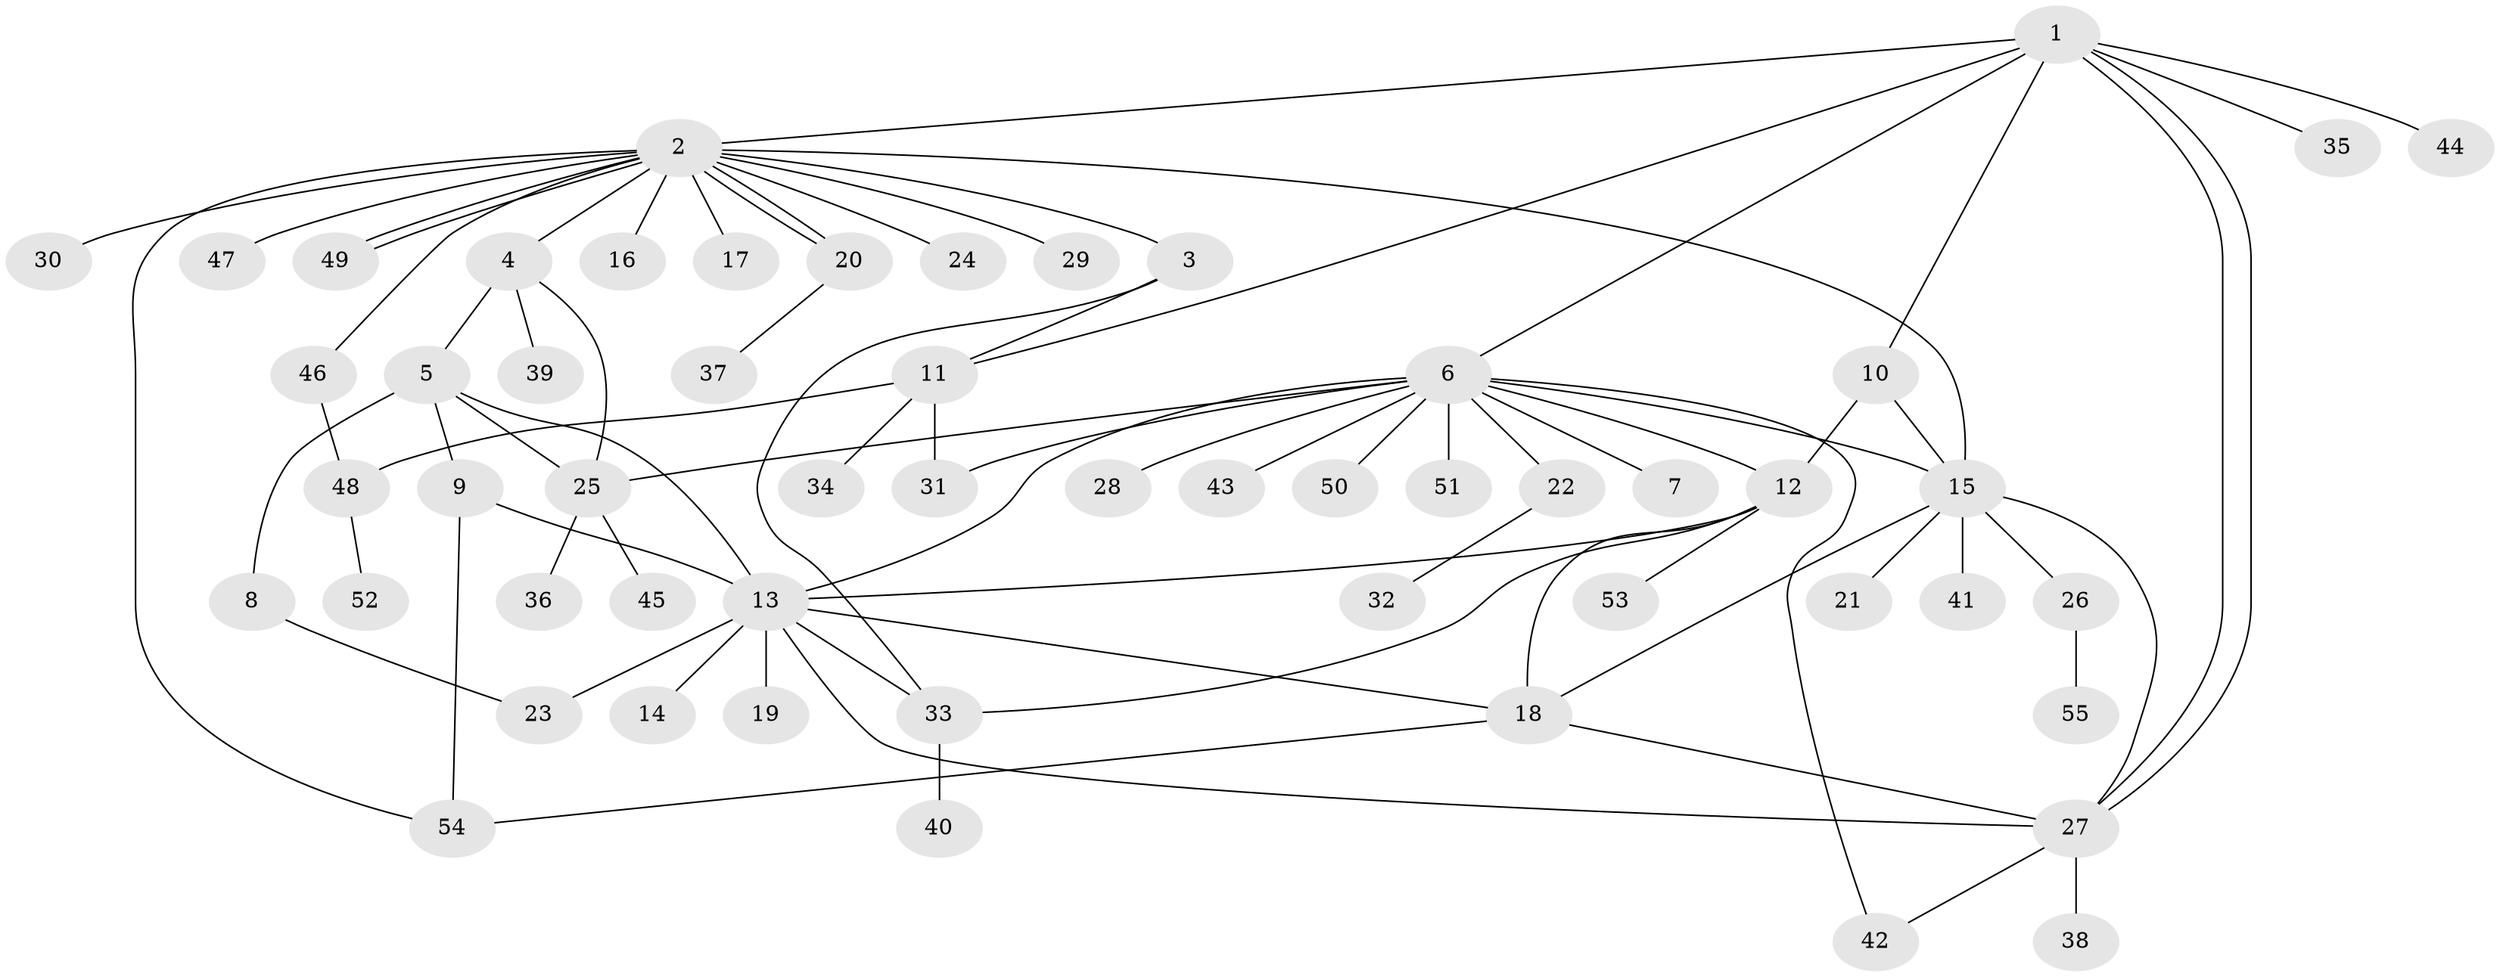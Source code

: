 // coarse degree distribution, {6: 0.05, 17: 0.025, 2: 0.15, 7: 0.075, 13: 0.025, 1: 0.55, 4: 0.025, 5: 0.025, 8: 0.025, 3: 0.05}
// Generated by graph-tools (version 1.1) at 2025/51/02/27/25 19:51:57]
// undirected, 55 vertices, 79 edges
graph export_dot {
graph [start="1"]
  node [color=gray90,style=filled];
  1;
  2;
  3;
  4;
  5;
  6;
  7;
  8;
  9;
  10;
  11;
  12;
  13;
  14;
  15;
  16;
  17;
  18;
  19;
  20;
  21;
  22;
  23;
  24;
  25;
  26;
  27;
  28;
  29;
  30;
  31;
  32;
  33;
  34;
  35;
  36;
  37;
  38;
  39;
  40;
  41;
  42;
  43;
  44;
  45;
  46;
  47;
  48;
  49;
  50;
  51;
  52;
  53;
  54;
  55;
  1 -- 2;
  1 -- 6;
  1 -- 10;
  1 -- 11;
  1 -- 27;
  1 -- 27;
  1 -- 35;
  1 -- 44;
  2 -- 3;
  2 -- 4;
  2 -- 15;
  2 -- 16;
  2 -- 17;
  2 -- 20;
  2 -- 20;
  2 -- 24;
  2 -- 29;
  2 -- 30;
  2 -- 46;
  2 -- 47;
  2 -- 49;
  2 -- 49;
  2 -- 54;
  3 -- 11;
  3 -- 33;
  4 -- 5;
  4 -- 25;
  4 -- 39;
  5 -- 8;
  5 -- 9;
  5 -- 13;
  5 -- 25;
  6 -- 7;
  6 -- 12;
  6 -- 13;
  6 -- 15;
  6 -- 22;
  6 -- 25;
  6 -- 28;
  6 -- 31;
  6 -- 42;
  6 -- 43;
  6 -- 50;
  6 -- 51;
  8 -- 23;
  9 -- 13;
  9 -- 54;
  10 -- 12;
  10 -- 15;
  11 -- 31;
  11 -- 34;
  11 -- 48;
  12 -- 13;
  12 -- 18;
  12 -- 33;
  12 -- 53;
  13 -- 14;
  13 -- 18;
  13 -- 19;
  13 -- 23;
  13 -- 27;
  13 -- 33;
  15 -- 18;
  15 -- 21;
  15 -- 26;
  15 -- 27;
  15 -- 41;
  18 -- 27;
  18 -- 54;
  20 -- 37;
  22 -- 32;
  25 -- 36;
  25 -- 45;
  26 -- 55;
  27 -- 38;
  27 -- 42;
  33 -- 40;
  46 -- 48;
  48 -- 52;
}
